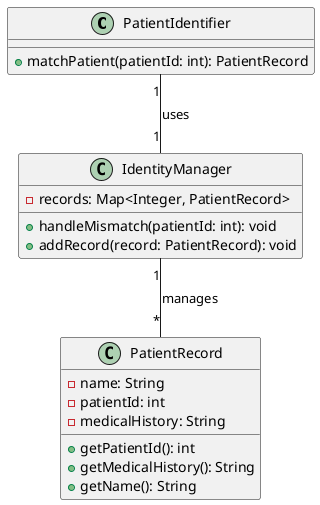 @startuml PatientIdentificationSystem

' Classes
class PatientIdentifier {
  +matchPatient(patientId: int): PatientRecord
}

class IdentityManager {
  -records: Map<Integer, PatientRecord>
  +handleMismatch(patientId: int): void
  +addRecord(record: PatientRecord): void
}

class PatientRecord {
  -name: String
  -patientId: int
  -medicalHistory: String
  +getPatientId(): int
  +getMedicalHistory(): String
  +getName(): String
}


' Relationships
IdentityManager "1" -- "*" PatientRecord : manages
PatientIdentifier "1" -- "1" IdentityManager : uses
@enduml